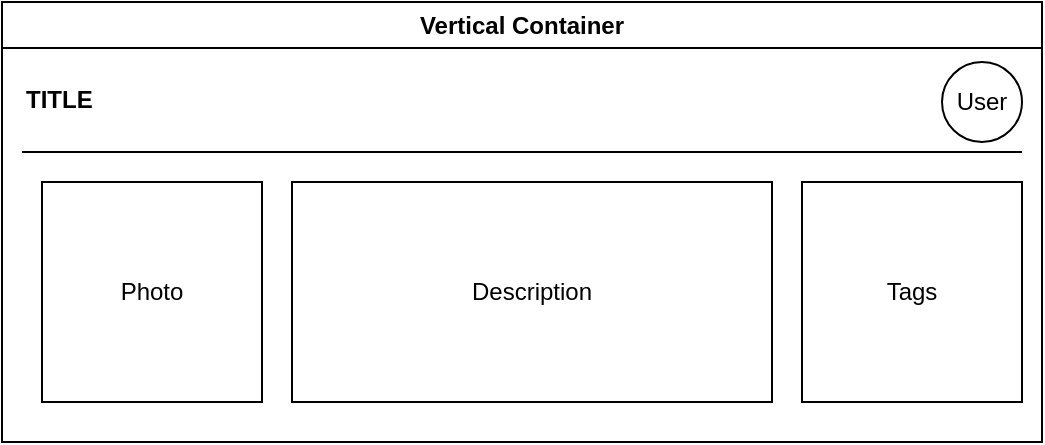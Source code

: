 <mxfile>
    <diagram id="Wvmbv2pmuSEReieuj3N9" name="Page-1">
        <mxGraphModel dx="768" dy="499" grid="1" gridSize="10" guides="1" tooltips="1" connect="1" arrows="1" fold="1" page="1" pageScale="1" pageWidth="850" pageHeight="1100" math="0" shadow="0">
            <root>
                <mxCell id="0"/>
                <mxCell id="1" parent="0"/>
                <mxCell id="2" value="Vertical Container" style="swimlane;whiteSpace=wrap;html=1;" parent="1" vertex="1">
                    <mxGeometry x="130" y="20" width="520" height="220" as="geometry"/>
                </mxCell>
                <mxCell id="4" value="&lt;font style=&quot;font-size: 12px;&quot;&gt;TITLE&lt;/font&gt;" style="text;strokeColor=none;fillColor=none;html=1;fontSize=24;fontStyle=1;verticalAlign=middle;align=left;" parent="2" vertex="1">
                    <mxGeometry x="10" y="30" width="410" height="30" as="geometry"/>
                </mxCell>
                <mxCell id="5" value="Photo" style="whiteSpace=wrap;html=1;aspect=fixed;fontSize=12;" parent="2" vertex="1">
                    <mxGeometry x="20" y="90" width="110" height="110" as="geometry"/>
                </mxCell>
                <mxCell id="10" value="" style="endArrow=none;html=1;" edge="1" parent="2">
                    <mxGeometry width="50" height="50" relative="1" as="geometry">
                        <mxPoint x="10" y="75" as="sourcePoint"/>
                        <mxPoint x="510" y="75" as="targetPoint"/>
                    </mxGeometry>
                </mxCell>
                <mxCell id="11" value="User" style="ellipse;whiteSpace=wrap;html=1;aspect=fixed;" vertex="1" parent="2">
                    <mxGeometry x="470" y="30" width="40" height="40" as="geometry"/>
                </mxCell>
                <mxCell id="7" value="Description" style="rounded=0;whiteSpace=wrap;html=1;fontSize=12;" parent="2" vertex="1">
                    <mxGeometry x="145" y="90" width="240" height="110" as="geometry"/>
                </mxCell>
                <mxCell id="12" value="Tags" style="whiteSpace=wrap;html=1;aspect=fixed;fontSize=12;" vertex="1" parent="2">
                    <mxGeometry x="400" y="90" width="110" height="110" as="geometry"/>
                </mxCell>
            </root>
        </mxGraphModel>
    </diagram>
</mxfile>